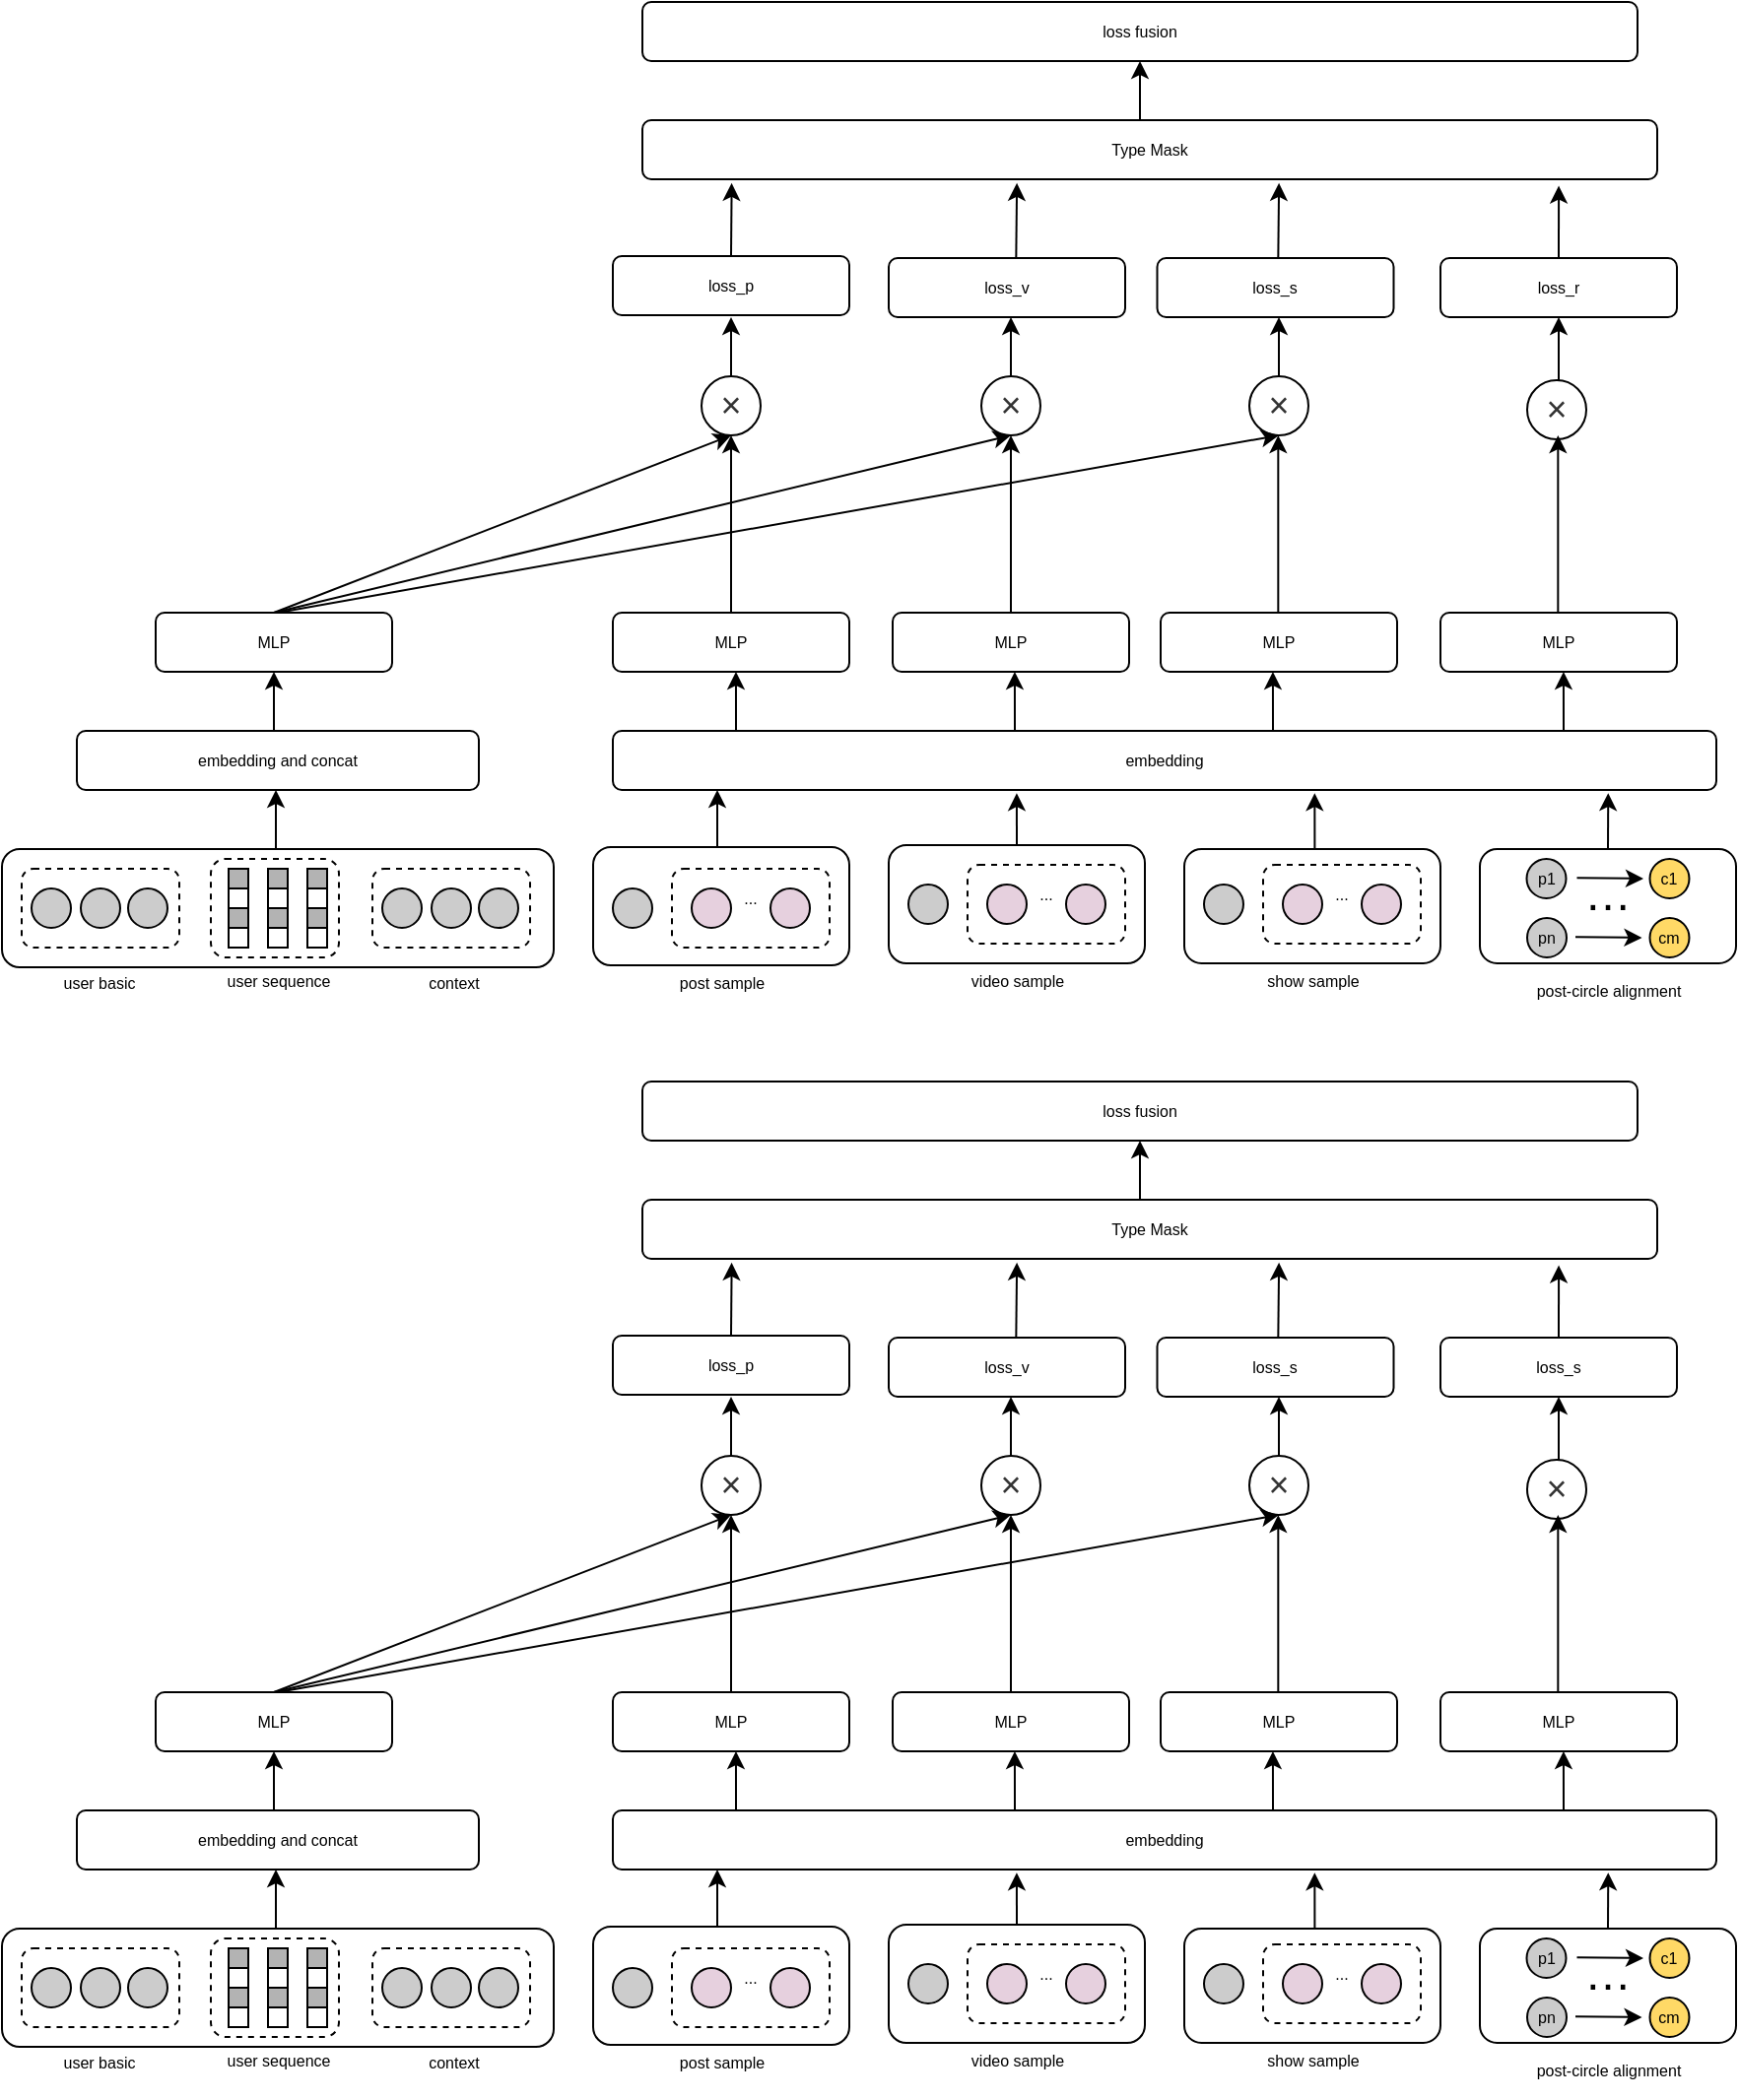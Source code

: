 <mxfile version="16.1.4" type="github">
  <diagram id="hG3X7xYnrm75QbP1ADFN" name="Page-1">
    <mxGraphModel dx="946" dy="614" grid="0" gridSize="10" guides="1" tooltips="1" connect="1" arrows="1" fold="1" page="0" pageScale="1" pageWidth="850" pageHeight="1100" math="0" shadow="0">
      <root>
        <mxCell id="0" />
        <mxCell id="1" parent="0" />
        <mxCell id="aTwtB15tp3H_7MuXPrfV-50" style="edgeStyle=orthogonalEdgeStyle;rounded=0;orthogonalLoop=1;jettySize=auto;html=1;entryX=0.5;entryY=1;entryDx=0;entryDy=0;fontSize=8;" parent="1" edge="1">
          <mxGeometry relative="1" as="geometry">
            <mxPoint x="159" y="540" as="sourcePoint" />
            <mxPoint x="159" y="510" as="targetPoint" />
          </mxGeometry>
        </mxCell>
        <mxCell id="aTwtB15tp3H_7MuXPrfV-46" value="" style="rounded=1;whiteSpace=wrap;html=1;fontSize=8;fillColor=#FFFFFF;" parent="1" vertex="1">
          <mxGeometry x="20" y="540" width="280" height="60" as="geometry" />
        </mxCell>
        <mxCell id="aTwtB15tp3H_7MuXPrfV-34" value="" style="rounded=1;whiteSpace=wrap;html=1;fontSize=8;fillColor=#FFFFFF;dashed=1;" parent="1" vertex="1">
          <mxGeometry x="126" y="545" width="65" height="50" as="geometry" />
        </mxCell>
        <mxCell id="aTwtB15tp3H_7MuXPrfV-3" value="&lt;font style=&quot;font-size: 8px&quot;&gt;user sequence&lt;/font&gt;" style="text;html=1;strokeColor=none;fillColor=none;align=center;verticalAlign=middle;whiteSpace=wrap;rounded=0;" parent="1" vertex="1">
          <mxGeometry x="118.75" y="591" width="82.5" height="30" as="geometry" />
        </mxCell>
        <mxCell id="aTwtB15tp3H_7MuXPrfV-10" value="" style="group" parent="1" vertex="1" connectable="0">
          <mxGeometry x="135" y="550" width="10" height="40" as="geometry" />
        </mxCell>
        <mxCell id="aTwtB15tp3H_7MuXPrfV-5" value="" style="whiteSpace=wrap;html=1;aspect=fixed;fontSize=8;fillColor=#B3B3B3;" parent="aTwtB15tp3H_7MuXPrfV-10" vertex="1">
          <mxGeometry width="10" height="10" as="geometry" />
        </mxCell>
        <mxCell id="aTwtB15tp3H_7MuXPrfV-6" value="" style="whiteSpace=wrap;html=1;aspect=fixed;fontSize=8;" parent="aTwtB15tp3H_7MuXPrfV-10" vertex="1">
          <mxGeometry y="10" width="10" height="10" as="geometry" />
        </mxCell>
        <mxCell id="aTwtB15tp3H_7MuXPrfV-7" value="" style="whiteSpace=wrap;html=1;aspect=fixed;fontSize=8;fillColor=#B3B3B3;" parent="aTwtB15tp3H_7MuXPrfV-10" vertex="1">
          <mxGeometry y="20" width="10" height="10" as="geometry" />
        </mxCell>
        <mxCell id="aTwtB15tp3H_7MuXPrfV-8" value="" style="whiteSpace=wrap;html=1;aspect=fixed;fontSize=8;" parent="aTwtB15tp3H_7MuXPrfV-10" vertex="1">
          <mxGeometry y="30" width="10" height="10" as="geometry" />
        </mxCell>
        <mxCell id="aTwtB15tp3H_7MuXPrfV-14" value="" style="group" parent="1" vertex="1" connectable="0">
          <mxGeometry x="155" y="550" width="10" height="40" as="geometry" />
        </mxCell>
        <mxCell id="aTwtB15tp3H_7MuXPrfV-15" value="" style="whiteSpace=wrap;html=1;aspect=fixed;fontSize=8;fillColor=#B3B3B3;" parent="aTwtB15tp3H_7MuXPrfV-14" vertex="1">
          <mxGeometry width="10" height="10" as="geometry" />
        </mxCell>
        <mxCell id="aTwtB15tp3H_7MuXPrfV-16" value="" style="whiteSpace=wrap;html=1;aspect=fixed;fontSize=8;" parent="aTwtB15tp3H_7MuXPrfV-14" vertex="1">
          <mxGeometry y="10" width="10" height="10" as="geometry" />
        </mxCell>
        <mxCell id="aTwtB15tp3H_7MuXPrfV-17" value="" style="whiteSpace=wrap;html=1;aspect=fixed;fontSize=8;fillColor=#B3B3B3;" parent="aTwtB15tp3H_7MuXPrfV-14" vertex="1">
          <mxGeometry y="20" width="10" height="10" as="geometry" />
        </mxCell>
        <mxCell id="aTwtB15tp3H_7MuXPrfV-18" value="" style="whiteSpace=wrap;html=1;aspect=fixed;fontSize=8;" parent="aTwtB15tp3H_7MuXPrfV-14" vertex="1">
          <mxGeometry y="30" width="10" height="10" as="geometry" />
        </mxCell>
        <mxCell id="aTwtB15tp3H_7MuXPrfV-19" value="" style="group" parent="1" vertex="1" connectable="0">
          <mxGeometry x="175" y="550" width="10" height="40" as="geometry" />
        </mxCell>
        <mxCell id="aTwtB15tp3H_7MuXPrfV-20" value="" style="whiteSpace=wrap;html=1;aspect=fixed;fontSize=8;fillColor=#B3B3B3;" parent="aTwtB15tp3H_7MuXPrfV-19" vertex="1">
          <mxGeometry width="10" height="10" as="geometry" />
        </mxCell>
        <mxCell id="aTwtB15tp3H_7MuXPrfV-21" value="" style="whiteSpace=wrap;html=1;aspect=fixed;fontSize=8;" parent="aTwtB15tp3H_7MuXPrfV-19" vertex="1">
          <mxGeometry y="10" width="10" height="10" as="geometry" />
        </mxCell>
        <mxCell id="aTwtB15tp3H_7MuXPrfV-22" value="" style="whiteSpace=wrap;html=1;aspect=fixed;fontSize=8;fillColor=#B3B3B3;" parent="aTwtB15tp3H_7MuXPrfV-19" vertex="1">
          <mxGeometry y="20" width="10" height="10" as="geometry" />
        </mxCell>
        <mxCell id="aTwtB15tp3H_7MuXPrfV-23" value="" style="whiteSpace=wrap;html=1;aspect=fixed;fontSize=8;" parent="aTwtB15tp3H_7MuXPrfV-19" vertex="1">
          <mxGeometry y="30" width="10" height="10" as="geometry" />
        </mxCell>
        <mxCell id="aTwtB15tp3H_7MuXPrfV-35" value="" style="rounded=1;whiteSpace=wrap;html=1;dashed=1;fontSize=8;fillColor=#FFFFFF;" parent="1" vertex="1">
          <mxGeometry x="30" y="550" width="80" height="40" as="geometry" />
        </mxCell>
        <mxCell id="aTwtB15tp3H_7MuXPrfV-36" value="&lt;font style=&quot;font-size: 8px&quot;&gt;user basic&lt;/font&gt;" style="text;html=1;strokeColor=none;fillColor=none;align=center;verticalAlign=middle;whiteSpace=wrap;rounded=0;" parent="1" vertex="1">
          <mxGeometry x="27.75" y="592" width="82.5" height="30" as="geometry" />
        </mxCell>
        <mxCell id="aTwtB15tp3H_7MuXPrfV-37" value="" style="ellipse;whiteSpace=wrap;html=1;aspect=fixed;fontSize=8;fillColor=#CCCCCC;" parent="1" vertex="1">
          <mxGeometry x="35" y="560" width="20" height="20" as="geometry" />
        </mxCell>
        <mxCell id="aTwtB15tp3H_7MuXPrfV-39" value="" style="ellipse;whiteSpace=wrap;html=1;aspect=fixed;fontSize=8;fillColor=#CCCCCC;" parent="1" vertex="1">
          <mxGeometry x="60" y="560" width="20" height="20" as="geometry" />
        </mxCell>
        <mxCell id="aTwtB15tp3H_7MuXPrfV-40" value="" style="ellipse;whiteSpace=wrap;html=1;aspect=fixed;fontSize=8;fillColor=#CCCCCC;" parent="1" vertex="1">
          <mxGeometry x="84" y="560" width="20" height="20" as="geometry" />
        </mxCell>
        <mxCell id="aTwtB15tp3H_7MuXPrfV-41" value="" style="rounded=1;whiteSpace=wrap;html=1;dashed=1;fontSize=8;fillColor=#FFFFFF;" parent="1" vertex="1">
          <mxGeometry x="208" y="550" width="80" height="40" as="geometry" />
        </mxCell>
        <mxCell id="aTwtB15tp3H_7MuXPrfV-42" value="" style="ellipse;whiteSpace=wrap;html=1;aspect=fixed;fontSize=8;fillColor=#CCCCCC;" parent="1" vertex="1">
          <mxGeometry x="213" y="560" width="20" height="20" as="geometry" />
        </mxCell>
        <mxCell id="aTwtB15tp3H_7MuXPrfV-43" value="" style="ellipse;whiteSpace=wrap;html=1;aspect=fixed;fontSize=8;fillColor=#CCCCCC;" parent="1" vertex="1">
          <mxGeometry x="238" y="560" width="20" height="20" as="geometry" />
        </mxCell>
        <mxCell id="aTwtB15tp3H_7MuXPrfV-44" value="" style="ellipse;whiteSpace=wrap;html=1;aspect=fixed;fontSize=8;fillColor=#CCCCCC;" parent="1" vertex="1">
          <mxGeometry x="262" y="560" width="20" height="20" as="geometry" />
        </mxCell>
        <mxCell id="aTwtB15tp3H_7MuXPrfV-45" value="&lt;font style=&quot;font-size: 8px&quot;&gt;context&lt;/font&gt;" style="text;html=1;strokeColor=none;fillColor=none;align=center;verticalAlign=middle;whiteSpace=wrap;rounded=0;" parent="1" vertex="1">
          <mxGeometry x="208" y="592" width="82.5" height="30" as="geometry" />
        </mxCell>
        <mxCell id="aTwtB15tp3H_7MuXPrfV-81" style="edgeStyle=orthogonalEdgeStyle;rounded=0;orthogonalLoop=1;jettySize=auto;html=1;exitX=0.5;exitY=0;exitDx=0;exitDy=0;entryX=0.5;entryY=1;entryDx=0;entryDy=0;fontSize=8;" parent="1" source="aTwtB15tp3H_7MuXPrfV-48" target="aTwtB15tp3H_7MuXPrfV-79" edge="1">
          <mxGeometry relative="1" as="geometry" />
        </mxCell>
        <mxCell id="aTwtB15tp3H_7MuXPrfV-48" value="embedding and concat" style="rounded=1;whiteSpace=wrap;html=1;fontSize=8;fillColor=#FFFFFF;" parent="1" vertex="1">
          <mxGeometry x="58" y="480" width="204" height="30" as="geometry" />
        </mxCell>
        <mxCell id="aTwtB15tp3H_7MuXPrfV-125" style="edgeStyle=orthogonalEdgeStyle;rounded=0;orthogonalLoop=1;jettySize=auto;html=1;exitX=0.5;exitY=0;exitDx=0;exitDy=0;fontSize=24;" parent="1" edge="1">
          <mxGeometry relative="1" as="geometry">
            <mxPoint x="385" y="539" as="sourcePoint" />
            <mxPoint x="383" y="510" as="targetPoint" />
          </mxGeometry>
        </mxCell>
        <mxCell id="aTwtB15tp3H_7MuXPrfV-51" value="" style="rounded=1;whiteSpace=wrap;html=1;fontSize=8;fillColor=#FFFFFF;" parent="1" vertex="1">
          <mxGeometry x="320" y="539" width="130" height="60" as="geometry" />
        </mxCell>
        <mxCell id="aTwtB15tp3H_7MuXPrfV-53" value="" style="ellipse;whiteSpace=wrap;html=1;aspect=fixed;fontSize=8;fillColor=#CCCCCC;" parent="1" vertex="1">
          <mxGeometry x="330" y="560" width="20" height="20" as="geometry" />
        </mxCell>
        <mxCell id="aTwtB15tp3H_7MuXPrfV-54" value="" style="rounded=1;whiteSpace=wrap;html=1;dashed=1;fontSize=8;fillColor=#FFFFFF;" parent="1" vertex="1">
          <mxGeometry x="360" y="550" width="80" height="40" as="geometry" />
        </mxCell>
        <mxCell id="aTwtB15tp3H_7MuXPrfV-55" value="" style="ellipse;whiteSpace=wrap;html=1;aspect=fixed;fontSize=8;fillColor=#E6D0DE;" parent="1" vertex="1">
          <mxGeometry x="370" y="560" width="20" height="20" as="geometry" />
        </mxCell>
        <mxCell id="aTwtB15tp3H_7MuXPrfV-56" value="" style="ellipse;whiteSpace=wrap;html=1;aspect=fixed;fontSize=8;fillColor=#E6D0DE;" parent="1" vertex="1">
          <mxGeometry x="410" y="560" width="20" height="20" as="geometry" />
        </mxCell>
        <mxCell id="aTwtB15tp3H_7MuXPrfV-57" value="..." style="text;html=1;strokeColor=none;fillColor=none;align=center;verticalAlign=middle;whiteSpace=wrap;rounded=0;fontSize=8;" parent="1" vertex="1">
          <mxGeometry x="370" y="550" width="60" height="30" as="geometry" />
        </mxCell>
        <mxCell id="aTwtB15tp3H_7MuXPrfV-58" value="&lt;font style=&quot;font-size: 8px&quot;&gt;post sample&lt;/font&gt;" style="text;html=1;strokeColor=none;fillColor=none;align=center;verticalAlign=middle;whiteSpace=wrap;rounded=0;" parent="1" vertex="1">
          <mxGeometry x="343.75" y="592" width="82.5" height="30" as="geometry" />
        </mxCell>
        <mxCell id="aTwtB15tp3H_7MuXPrfV-126" style="edgeStyle=orthogonalEdgeStyle;rounded=0;orthogonalLoop=1;jettySize=auto;html=1;exitX=0.5;exitY=0;exitDx=0;exitDy=0;entryX=0.366;entryY=1.053;entryDx=0;entryDy=0;entryPerimeter=0;fontSize=24;" parent="1" source="aTwtB15tp3H_7MuXPrfV-60" target="aTwtB15tp3H_7MuXPrfV-74" edge="1">
          <mxGeometry relative="1" as="geometry" />
        </mxCell>
        <mxCell id="aTwtB15tp3H_7MuXPrfV-60" value="" style="rounded=1;whiteSpace=wrap;html=1;fontSize=8;fillColor=#FFFFFF;" parent="1" vertex="1">
          <mxGeometry x="470" y="538" width="130" height="60" as="geometry" />
        </mxCell>
        <mxCell id="aTwtB15tp3H_7MuXPrfV-61" value="" style="ellipse;whiteSpace=wrap;html=1;aspect=fixed;fontSize=8;fillColor=#CCCCCC;" parent="1" vertex="1">
          <mxGeometry x="480" y="558" width="20" height="20" as="geometry" />
        </mxCell>
        <mxCell id="aTwtB15tp3H_7MuXPrfV-62" value="" style="rounded=1;whiteSpace=wrap;html=1;dashed=1;fontSize=8;fillColor=#FFFFFF;" parent="1" vertex="1">
          <mxGeometry x="510" y="548" width="80" height="40" as="geometry" />
        </mxCell>
        <mxCell id="aTwtB15tp3H_7MuXPrfV-63" value="" style="ellipse;whiteSpace=wrap;html=1;aspect=fixed;fontSize=8;fillColor=#E6D0DE;" parent="1" vertex="1">
          <mxGeometry x="520" y="558" width="20" height="20" as="geometry" />
        </mxCell>
        <mxCell id="aTwtB15tp3H_7MuXPrfV-64" value="" style="ellipse;whiteSpace=wrap;html=1;aspect=fixed;fontSize=8;fillColor=#E6D0DE;" parent="1" vertex="1">
          <mxGeometry x="560" y="558" width="20" height="20" as="geometry" />
        </mxCell>
        <mxCell id="aTwtB15tp3H_7MuXPrfV-65" value="..." style="text;html=1;strokeColor=none;fillColor=none;align=center;verticalAlign=middle;whiteSpace=wrap;rounded=0;fontSize=8;" parent="1" vertex="1">
          <mxGeometry x="520" y="548" width="60" height="30" as="geometry" />
        </mxCell>
        <mxCell id="aTwtB15tp3H_7MuXPrfV-66" value="&lt;font style=&quot;font-size: 8px&quot;&gt;video sample&lt;/font&gt;" style="text;html=1;strokeColor=none;fillColor=none;align=center;verticalAlign=middle;whiteSpace=wrap;rounded=0;" parent="1" vertex="1">
          <mxGeometry x="493.75" y="591" width="82.5" height="30" as="geometry" />
        </mxCell>
        <mxCell id="aTwtB15tp3H_7MuXPrfV-127" style="edgeStyle=orthogonalEdgeStyle;rounded=0;orthogonalLoop=1;jettySize=auto;html=1;exitX=0.5;exitY=0;exitDx=0;exitDy=0;entryX=0.636;entryY=1.053;entryDx=0;entryDy=0;entryPerimeter=0;fontSize=24;" parent="1" source="aTwtB15tp3H_7MuXPrfV-67" target="aTwtB15tp3H_7MuXPrfV-74" edge="1">
          <mxGeometry relative="1" as="geometry" />
        </mxCell>
        <mxCell id="aTwtB15tp3H_7MuXPrfV-67" value="" style="rounded=1;whiteSpace=wrap;html=1;fontSize=8;fillColor=#FFFFFF;" parent="1" vertex="1">
          <mxGeometry x="620" y="540" width="130" height="58" as="geometry" />
        </mxCell>
        <mxCell id="aTwtB15tp3H_7MuXPrfV-68" value="" style="ellipse;whiteSpace=wrap;html=1;aspect=fixed;fontSize=8;fillColor=#CCCCCC;" parent="1" vertex="1">
          <mxGeometry x="630" y="558" width="20" height="20" as="geometry" />
        </mxCell>
        <mxCell id="aTwtB15tp3H_7MuXPrfV-69" value="" style="rounded=1;whiteSpace=wrap;html=1;dashed=1;fontSize=8;fillColor=#FFFFFF;" parent="1" vertex="1">
          <mxGeometry x="660" y="548" width="80" height="40" as="geometry" />
        </mxCell>
        <mxCell id="aTwtB15tp3H_7MuXPrfV-70" value="" style="ellipse;whiteSpace=wrap;html=1;aspect=fixed;fontSize=8;fillColor=#E6D0DE;" parent="1" vertex="1">
          <mxGeometry x="670" y="558" width="20" height="20" as="geometry" />
        </mxCell>
        <mxCell id="aTwtB15tp3H_7MuXPrfV-71" value="" style="ellipse;whiteSpace=wrap;html=1;aspect=fixed;fontSize=8;fillColor=#E6D0DE;" parent="1" vertex="1">
          <mxGeometry x="710" y="558" width="20" height="20" as="geometry" />
        </mxCell>
        <mxCell id="aTwtB15tp3H_7MuXPrfV-72" value="..." style="text;html=1;strokeColor=none;fillColor=none;align=center;verticalAlign=middle;whiteSpace=wrap;rounded=0;fontSize=8;" parent="1" vertex="1">
          <mxGeometry x="670" y="548" width="60" height="30" as="geometry" />
        </mxCell>
        <mxCell id="aTwtB15tp3H_7MuXPrfV-73" value="&lt;font style=&quot;font-size: 8px&quot;&gt;show sample&lt;/font&gt;" style="text;html=1;strokeColor=none;fillColor=none;align=center;verticalAlign=middle;whiteSpace=wrap;rounded=0;" parent="1" vertex="1">
          <mxGeometry x="643.75" y="591" width="82.5" height="30" as="geometry" />
        </mxCell>
        <mxCell id="aTwtB15tp3H_7MuXPrfV-83" style="edgeStyle=orthogonalEdgeStyle;rounded=0;orthogonalLoop=1;jettySize=auto;html=1;exitX=0.5;exitY=0;exitDx=0;exitDy=0;entryX=0.458;entryY=1;entryDx=0;entryDy=0;entryPerimeter=0;fontSize=8;" parent="1" edge="1">
          <mxGeometry relative="1" as="geometry">
            <mxPoint x="529" y="480" as="sourcePoint" />
            <mxPoint x="533.96" y="450" as="targetPoint" />
          </mxGeometry>
        </mxCell>
        <mxCell id="aTwtB15tp3H_7MuXPrfV-74" value="embedding" style="rounded=1;whiteSpace=wrap;html=1;fontSize=8;fillColor=#FFFFFF;" parent="1" vertex="1">
          <mxGeometry x="330" y="480" width="560" height="30" as="geometry" />
        </mxCell>
        <mxCell id="aTwtB15tp3H_7MuXPrfV-79" value="MLP" style="rounded=1;whiteSpace=wrap;html=1;fontSize=8;fillColor=#FFFFFF;" parent="1" vertex="1">
          <mxGeometry x="98" y="420" width="120" height="30" as="geometry" />
        </mxCell>
        <mxCell id="aTwtB15tp3H_7MuXPrfV-96" style="edgeStyle=orthogonalEdgeStyle;rounded=0;orthogonalLoop=1;jettySize=auto;html=1;exitX=0.5;exitY=0;exitDx=0;exitDy=0;entryX=0.5;entryY=1;entryDx=0;entryDy=0;fontSize=18;" parent="1" source="aTwtB15tp3H_7MuXPrfV-82" target="aTwtB15tp3H_7MuXPrfV-93" edge="1">
          <mxGeometry relative="1" as="geometry" />
        </mxCell>
        <mxCell id="aTwtB15tp3H_7MuXPrfV-82" value="MLP" style="rounded=1;whiteSpace=wrap;html=1;fontSize=8;fillColor=#FFFFFF;" parent="1" vertex="1">
          <mxGeometry x="472" y="420" width="120" height="30" as="geometry" />
        </mxCell>
        <mxCell id="aTwtB15tp3H_7MuXPrfV-95" style="edgeStyle=orthogonalEdgeStyle;rounded=0;orthogonalLoop=1;jettySize=auto;html=1;exitX=0.5;exitY=0;exitDx=0;exitDy=0;entryX=0.5;entryY=1;entryDx=0;entryDy=0;fontSize=18;" parent="1" source="aTwtB15tp3H_7MuXPrfV-84" target="aTwtB15tp3H_7MuXPrfV-90" edge="1">
          <mxGeometry relative="1" as="geometry" />
        </mxCell>
        <mxCell id="aTwtB15tp3H_7MuXPrfV-84" value="MLP" style="rounded=1;whiteSpace=wrap;html=1;fontSize=8;fillColor=#FFFFFF;" parent="1" vertex="1">
          <mxGeometry x="330" y="420" width="120" height="30" as="geometry" />
        </mxCell>
        <mxCell id="aTwtB15tp3H_7MuXPrfV-85" value="MLP" style="rounded=1;whiteSpace=wrap;html=1;fontSize=8;fillColor=#FFFFFF;" parent="1" vertex="1">
          <mxGeometry x="608" y="420" width="120" height="30" as="geometry" />
        </mxCell>
        <mxCell id="aTwtB15tp3H_7MuXPrfV-88" style="edgeStyle=orthogonalEdgeStyle;rounded=0;orthogonalLoop=1;jettySize=auto;html=1;exitX=0.5;exitY=0;exitDx=0;exitDy=0;entryX=0.458;entryY=1;entryDx=0;entryDy=0;entryPerimeter=0;fontSize=8;" parent="1" edge="1">
          <mxGeometry relative="1" as="geometry">
            <mxPoint x="387.52" y="480" as="sourcePoint" />
            <mxPoint x="392.48" y="450" as="targetPoint" />
          </mxGeometry>
        </mxCell>
        <mxCell id="aTwtB15tp3H_7MuXPrfV-89" style="edgeStyle=orthogonalEdgeStyle;rounded=0;orthogonalLoop=1;jettySize=auto;html=1;exitX=0.5;exitY=0;exitDx=0;exitDy=0;entryX=0.458;entryY=1;entryDx=0;entryDy=0;entryPerimeter=0;fontSize=8;" parent="1" edge="1">
          <mxGeometry relative="1" as="geometry">
            <mxPoint x="660.0" y="480" as="sourcePoint" />
            <mxPoint x="664.96" y="450" as="targetPoint" />
          </mxGeometry>
        </mxCell>
        <mxCell id="aTwtB15tp3H_7MuXPrfV-90" value="&lt;h1 class=&quot;exp-title-h1&quot; title=&quot;word怎么打钩打叉和怎么输入“√ ”和 “×”？&quot; style=&quot;margin: 0px ; padding: 0px ; color: rgb(51 , 51 , 51) ; font-weight: 400 ; background-color: rgb(255 , 255 , 255)&quot;&gt;&lt;font style=&quot;font-size: 18px&quot;&gt;×&lt;/font&gt;&lt;/h1&gt;" style="ellipse;whiteSpace=wrap;html=1;aspect=fixed;fontSize=8;fillColor=#FFFFFF;" parent="1" vertex="1">
          <mxGeometry x="375" y="300" width="30" height="30" as="geometry" />
        </mxCell>
        <mxCell id="aTwtB15tp3H_7MuXPrfV-93" value="&lt;h1 class=&quot;exp-title-h1&quot; title=&quot;word怎么打钩打叉和怎么输入“√ ”和 “×”？&quot; style=&quot;margin: 0px ; padding: 0px ; color: rgb(51 , 51 , 51) ; font-weight: 400 ; background-color: rgb(255 , 255 , 255)&quot;&gt;&lt;font style=&quot;font-size: 18px&quot;&gt;×&lt;/font&gt;&lt;/h1&gt;" style="ellipse;whiteSpace=wrap;html=1;aspect=fixed;fontSize=8;fillColor=#FFFFFF;" parent="1" vertex="1">
          <mxGeometry x="517" y="300" width="30" height="30" as="geometry" />
        </mxCell>
        <mxCell id="aTwtB15tp3H_7MuXPrfV-94" value="&lt;h1 class=&quot;exp-title-h1&quot; title=&quot;word怎么打钩打叉和怎么输入“√ ”和 “×”？&quot; style=&quot;margin: 0px ; padding: 0px ; color: rgb(51 , 51 , 51) ; font-weight: 400 ; background-color: rgb(255 , 255 , 255)&quot;&gt;&lt;font style=&quot;font-size: 18px&quot;&gt;×&lt;/font&gt;&lt;/h1&gt;" style="ellipse;whiteSpace=wrap;html=1;aspect=fixed;fontSize=8;fillColor=#FFFFFF;" parent="1" vertex="1">
          <mxGeometry x="653" y="300" width="30" height="30" as="geometry" />
        </mxCell>
        <mxCell id="aTwtB15tp3H_7MuXPrfV-97" style="edgeStyle=orthogonalEdgeStyle;rounded=0;orthogonalLoop=1;jettySize=auto;html=1;exitX=0.5;exitY=0;exitDx=0;exitDy=0;entryX=0.5;entryY=1;entryDx=0;entryDy=0;fontSize=18;" parent="1" edge="1">
          <mxGeometry relative="1" as="geometry">
            <mxPoint x="667.66" y="420" as="sourcePoint" />
            <mxPoint x="667.66" y="330.0" as="targetPoint" />
          </mxGeometry>
        </mxCell>
        <mxCell id="aTwtB15tp3H_7MuXPrfV-99" value="" style="endArrow=classic;html=1;rounded=0;fontSize=18;entryX=0.5;entryY=1;entryDx=0;entryDy=0;exitX=0.5;exitY=0;exitDx=0;exitDy=0;" parent="1" source="aTwtB15tp3H_7MuXPrfV-79" target="aTwtB15tp3H_7MuXPrfV-90" edge="1">
          <mxGeometry width="50" height="50" relative="1" as="geometry">
            <mxPoint x="218" y="370" as="sourcePoint" />
            <mxPoint x="268" y="320" as="targetPoint" />
          </mxGeometry>
        </mxCell>
        <mxCell id="aTwtB15tp3H_7MuXPrfV-100" value="" style="endArrow=classic;html=1;rounded=0;fontSize=18;entryX=0.5;entryY=1;entryDx=0;entryDy=0;" parent="1" target="aTwtB15tp3H_7MuXPrfV-93" edge="1">
          <mxGeometry width="50" height="50" relative="1" as="geometry">
            <mxPoint x="158" y="420" as="sourcePoint" />
            <mxPoint x="400" y="340.0" as="targetPoint" />
          </mxGeometry>
        </mxCell>
        <mxCell id="aTwtB15tp3H_7MuXPrfV-101" value="" style="endArrow=classic;html=1;rounded=0;fontSize=18;entryX=0.5;entryY=1;entryDx=0;entryDy=0;" parent="1" target="aTwtB15tp3H_7MuXPrfV-94" edge="1">
          <mxGeometry width="50" height="50" relative="1" as="geometry">
            <mxPoint x="160" y="420" as="sourcePoint" />
            <mxPoint x="542.0" y="340.0" as="targetPoint" />
          </mxGeometry>
        </mxCell>
        <mxCell id="aTwtB15tp3H_7MuXPrfV-136" style="edgeStyle=orthogonalEdgeStyle;rounded=0;orthogonalLoop=1;jettySize=auto;html=1;exitX=0.5;exitY=0;exitDx=0;exitDy=0;entryX=0.088;entryY=1.064;entryDx=0;entryDy=0;entryPerimeter=0;fontSize=24;" parent="1" source="aTwtB15tp3H_7MuXPrfV-103" target="aTwtB15tp3H_7MuXPrfV-109" edge="1">
          <mxGeometry relative="1" as="geometry" />
        </mxCell>
        <mxCell id="aTwtB15tp3H_7MuXPrfV-103" value="loss_p" style="rounded=1;whiteSpace=wrap;html=1;fontSize=8;fillColor=#FFFFFF;" parent="1" vertex="1">
          <mxGeometry x="330" y="239" width="120" height="30" as="geometry" />
        </mxCell>
        <mxCell id="aTwtB15tp3H_7MuXPrfV-104" value="loss_v" style="rounded=1;whiteSpace=wrap;html=1;fontSize=8;fillColor=#FFFFFF;" parent="1" vertex="1">
          <mxGeometry x="470" y="240" width="120" height="30" as="geometry" />
        </mxCell>
        <mxCell id="aTwtB15tp3H_7MuXPrfV-105" value="loss_s" style="rounded=1;whiteSpace=wrap;html=1;fontSize=8;fillColor=#FFFFFF;" parent="1" vertex="1">
          <mxGeometry x="606.25" y="240" width="120" height="30" as="geometry" />
        </mxCell>
        <mxCell id="aTwtB15tp3H_7MuXPrfV-106" value="" style="endArrow=classic;html=1;rounded=0;fontSize=18;exitX=0.5;exitY=0;exitDx=0;exitDy=0;" parent="1" source="aTwtB15tp3H_7MuXPrfV-90" edge="1">
          <mxGeometry width="50" height="50" relative="1" as="geometry">
            <mxPoint x="600" y="380" as="sourcePoint" />
            <mxPoint x="390" y="270" as="targetPoint" />
          </mxGeometry>
        </mxCell>
        <mxCell id="aTwtB15tp3H_7MuXPrfV-107" value="" style="endArrow=classic;html=1;rounded=0;fontSize=18;exitX=0.5;exitY=0;exitDx=0;exitDy=0;" parent="1" source="aTwtB15tp3H_7MuXPrfV-93" edge="1">
          <mxGeometry width="50" height="50" relative="1" as="geometry">
            <mxPoint x="400" y="310" as="sourcePoint" />
            <mxPoint x="532" y="270" as="targetPoint" />
          </mxGeometry>
        </mxCell>
        <mxCell id="aTwtB15tp3H_7MuXPrfV-108" value="" style="endArrow=classic;html=1;rounded=0;fontSize=18;exitX=0.5;exitY=0;exitDx=0;exitDy=0;" parent="1" source="aTwtB15tp3H_7MuXPrfV-94" edge="1">
          <mxGeometry width="50" height="50" relative="1" as="geometry">
            <mxPoint x="542.0" y="310" as="sourcePoint" />
            <mxPoint x="668" y="270" as="targetPoint" />
          </mxGeometry>
        </mxCell>
        <mxCell id="aTwtB15tp3H_7MuXPrfV-114" style="edgeStyle=orthogonalEdgeStyle;rounded=0;orthogonalLoop=1;jettySize=auto;html=1;exitX=0.5;exitY=0;exitDx=0;exitDy=0;entryX=0.5;entryY=1;entryDx=0;entryDy=0;fontSize=18;" parent="1" source="aTwtB15tp3H_7MuXPrfV-109" target="aTwtB15tp3H_7MuXPrfV-113" edge="1">
          <mxGeometry relative="1" as="geometry" />
        </mxCell>
        <mxCell id="aTwtB15tp3H_7MuXPrfV-109" value="Type Mask" style="rounded=1;whiteSpace=wrap;html=1;fontSize=8;fillColor=#FFFFFF;" parent="1" vertex="1">
          <mxGeometry x="345" y="170" width="515" height="30" as="geometry" />
        </mxCell>
        <mxCell id="aTwtB15tp3H_7MuXPrfV-111" value="" style="endArrow=classic;html=1;rounded=0;fontSize=18;entryX=0.12;entryY=1.064;entryDx=0;entryDy=0;entryPerimeter=0;" parent="1" edge="1">
          <mxGeometry width="50" height="50" relative="1" as="geometry">
            <mxPoint x="534.66" y="240" as="sourcePoint" />
            <mxPoint x="535.06" y="201.92" as="targetPoint" />
          </mxGeometry>
        </mxCell>
        <mxCell id="aTwtB15tp3H_7MuXPrfV-112" value="" style="endArrow=classic;html=1;rounded=0;fontSize=18;entryX=0.12;entryY=1.064;entryDx=0;entryDy=0;entryPerimeter=0;" parent="1" edge="1">
          <mxGeometry width="50" height="50" relative="1" as="geometry">
            <mxPoint x="667.66" y="240" as="sourcePoint" />
            <mxPoint x="668.06" y="201.92" as="targetPoint" />
          </mxGeometry>
        </mxCell>
        <mxCell id="aTwtB15tp3H_7MuXPrfV-113" value="loss fusion" style="rounded=1;whiteSpace=wrap;html=1;fontSize=8;fillColor=#FFFFFF;" parent="1" vertex="1">
          <mxGeometry x="345" y="110" width="505" height="30" as="geometry" />
        </mxCell>
        <mxCell id="aTwtB15tp3H_7MuXPrfV-128" style="edgeStyle=orthogonalEdgeStyle;rounded=0;orthogonalLoop=1;jettySize=auto;html=1;exitX=0.5;exitY=0;exitDx=0;exitDy=0;entryX=0.902;entryY=1.053;entryDx=0;entryDy=0;entryPerimeter=0;fontSize=24;" parent="1" source="aTwtB15tp3H_7MuXPrfV-115" target="aTwtB15tp3H_7MuXPrfV-74" edge="1">
          <mxGeometry relative="1" as="geometry" />
        </mxCell>
        <mxCell id="aTwtB15tp3H_7MuXPrfV-115" value="" style="rounded=1;whiteSpace=wrap;html=1;fontSize=8;fillColor=#FFFFFF;" parent="1" vertex="1">
          <mxGeometry x="770" y="540" width="130" height="58" as="geometry" />
        </mxCell>
        <mxCell id="aTwtB15tp3H_7MuXPrfV-116" value="&lt;font style=&quot;font-size: 8px&quot;&gt;post-circle alignment&lt;/font&gt;" style="text;html=1;strokeColor=none;fillColor=none;align=center;verticalAlign=middle;whiteSpace=wrap;rounded=0;" parent="1" vertex="1">
          <mxGeometry x="793.75" y="596" width="82.5" height="30" as="geometry" />
        </mxCell>
        <mxCell id="aTwtB15tp3H_7MuXPrfV-117" value="p1" style="ellipse;whiteSpace=wrap;html=1;aspect=fixed;fontSize=8;fillColor=#CCCCCC;" parent="1" vertex="1">
          <mxGeometry x="793.75" y="545" width="20" height="20" as="geometry" />
        </mxCell>
        <mxCell id="aTwtB15tp3H_7MuXPrfV-118" value="" style="endArrow=classic;html=1;rounded=0;fontSize=18;" parent="1" edge="1">
          <mxGeometry width="50" height="50" relative="1" as="geometry">
            <mxPoint x="819.25" y="554.66" as="sourcePoint" />
            <mxPoint x="853" y="555" as="targetPoint" />
          </mxGeometry>
        </mxCell>
        <mxCell id="aTwtB15tp3H_7MuXPrfV-119" value="c1" style="ellipse;whiteSpace=wrap;html=1;aspect=fixed;fontSize=8;fillColor=#FFD966;" parent="1" vertex="1">
          <mxGeometry x="856.25" y="545" width="20" height="20" as="geometry" />
        </mxCell>
        <mxCell id="aTwtB15tp3H_7MuXPrfV-120" value="pn" style="ellipse;whiteSpace=wrap;html=1;aspect=fixed;fontSize=8;fillColor=#CCCCCC;" parent="1" vertex="1">
          <mxGeometry x="794" y="575" width="20" height="20" as="geometry" />
        </mxCell>
        <mxCell id="aTwtB15tp3H_7MuXPrfV-121" value="cm" style="ellipse;whiteSpace=wrap;html=1;aspect=fixed;fontSize=8;fillColor=#FFD966;" parent="1" vertex="1">
          <mxGeometry x="856.25" y="575" width="20" height="20" as="geometry" />
        </mxCell>
        <mxCell id="aTwtB15tp3H_7MuXPrfV-122" value="" style="endArrow=classic;html=1;rounded=0;fontSize=18;" parent="1" edge="1">
          <mxGeometry width="50" height="50" relative="1" as="geometry">
            <mxPoint x="818.5" y="584.66" as="sourcePoint" />
            <mxPoint x="852.25" y="585" as="targetPoint" />
          </mxGeometry>
        </mxCell>
        <mxCell id="aTwtB15tp3H_7MuXPrfV-124" value="…" style="text;html=1;strokeColor=none;fillColor=none;align=center;verticalAlign=middle;whiteSpace=wrap;rounded=0;fontSize=24;" parent="1" vertex="1">
          <mxGeometry x="803" y="552" width="64" height="22" as="geometry" />
        </mxCell>
        <mxCell id="aTwtB15tp3H_7MuXPrfV-129" value="MLP" style="rounded=1;whiteSpace=wrap;html=1;fontSize=8;fillColor=#FFFFFF;" parent="1" vertex="1">
          <mxGeometry x="750" y="420" width="120" height="30" as="geometry" />
        </mxCell>
        <mxCell id="aTwtB15tp3H_7MuXPrfV-130" style="edgeStyle=orthogonalEdgeStyle;rounded=0;orthogonalLoop=1;jettySize=auto;html=1;exitX=0.5;exitY=0;exitDx=0;exitDy=0;entryX=0.458;entryY=1;entryDx=0;entryDy=0;entryPerimeter=0;fontSize=8;" parent="1" edge="1">
          <mxGeometry relative="1" as="geometry">
            <mxPoint x="807.5" y="480" as="sourcePoint" />
            <mxPoint x="812.46" y="450" as="targetPoint" />
          </mxGeometry>
        </mxCell>
        <mxCell id="aTwtB15tp3H_7MuXPrfV-135" style="edgeStyle=orthogonalEdgeStyle;rounded=0;orthogonalLoop=1;jettySize=auto;html=1;exitX=0.5;exitY=0;exitDx=0;exitDy=0;entryX=0.5;entryY=1;entryDx=0;entryDy=0;fontSize=24;" parent="1" source="aTwtB15tp3H_7MuXPrfV-131" target="aTwtB15tp3H_7MuXPrfV-134" edge="1">
          <mxGeometry relative="1" as="geometry" />
        </mxCell>
        <mxCell id="aTwtB15tp3H_7MuXPrfV-131" value="&lt;h1 class=&quot;exp-title-h1&quot; title=&quot;word怎么打钩打叉和怎么输入“√ ”和 “×”？&quot; style=&quot;margin: 0px ; padding: 0px ; color: rgb(51 , 51 , 51) ; font-weight: 400 ; background-color: rgb(255 , 255 , 255)&quot;&gt;&lt;font style=&quot;font-size: 18px&quot;&gt;×&lt;/font&gt;&lt;/h1&gt;" style="ellipse;whiteSpace=wrap;html=1;aspect=fixed;fontSize=8;fillColor=#FFFFFF;" parent="1" vertex="1">
          <mxGeometry x="794" y="302" width="30" height="30" as="geometry" />
        </mxCell>
        <mxCell id="aTwtB15tp3H_7MuXPrfV-132" style="edgeStyle=orthogonalEdgeStyle;rounded=0;orthogonalLoop=1;jettySize=auto;html=1;exitX=0.5;exitY=0;exitDx=0;exitDy=0;entryX=0.5;entryY=1;entryDx=0;entryDy=0;fontSize=18;" parent="1" edge="1">
          <mxGeometry relative="1" as="geometry">
            <mxPoint x="809.66" y="420" as="sourcePoint" />
            <mxPoint x="809.66" y="330" as="targetPoint" />
          </mxGeometry>
        </mxCell>
        <mxCell id="aTwtB15tp3H_7MuXPrfV-137" style="edgeStyle=orthogonalEdgeStyle;rounded=0;orthogonalLoop=1;jettySize=auto;html=1;exitX=0.5;exitY=0;exitDx=0;exitDy=0;entryX=0.903;entryY=1.11;entryDx=0;entryDy=0;entryPerimeter=0;fontSize=24;" parent="1" source="aTwtB15tp3H_7MuXPrfV-134" target="aTwtB15tp3H_7MuXPrfV-109" edge="1">
          <mxGeometry relative="1" as="geometry" />
        </mxCell>
        <mxCell id="aTwtB15tp3H_7MuXPrfV-134" value="loss_r" style="rounded=1;whiteSpace=wrap;html=1;fontSize=8;fillColor=#FFFFFF;" parent="1" vertex="1">
          <mxGeometry x="750" y="240" width="120" height="30" as="geometry" />
        </mxCell>
        <mxCell id="F1f-4ShVt4_bzCpBy_Xj-1" style="edgeStyle=orthogonalEdgeStyle;rounded=0;orthogonalLoop=1;jettySize=auto;html=1;entryX=0.5;entryY=1;entryDx=0;entryDy=0;fontSize=8;" edge="1" parent="1">
          <mxGeometry relative="1" as="geometry">
            <mxPoint x="159" y="1088" as="sourcePoint" />
            <mxPoint x="159" y="1058" as="targetPoint" />
          </mxGeometry>
        </mxCell>
        <mxCell id="F1f-4ShVt4_bzCpBy_Xj-2" value="" style="rounded=1;whiteSpace=wrap;html=1;fontSize=8;fillColor=#FFFFFF;" vertex="1" parent="1">
          <mxGeometry x="20" y="1088" width="280" height="60" as="geometry" />
        </mxCell>
        <mxCell id="F1f-4ShVt4_bzCpBy_Xj-3" value="" style="rounded=1;whiteSpace=wrap;html=1;fontSize=8;fillColor=#FFFFFF;dashed=1;" vertex="1" parent="1">
          <mxGeometry x="126" y="1093" width="65" height="50" as="geometry" />
        </mxCell>
        <mxCell id="F1f-4ShVt4_bzCpBy_Xj-4" value="&lt;font style=&quot;font-size: 8px&quot;&gt;user sequence&lt;/font&gt;" style="text;html=1;strokeColor=none;fillColor=none;align=center;verticalAlign=middle;whiteSpace=wrap;rounded=0;" vertex="1" parent="1">
          <mxGeometry x="118.75" y="1139" width="82.5" height="30" as="geometry" />
        </mxCell>
        <mxCell id="F1f-4ShVt4_bzCpBy_Xj-5" value="" style="group" vertex="1" connectable="0" parent="1">
          <mxGeometry x="135" y="1098" width="10" height="40" as="geometry" />
        </mxCell>
        <mxCell id="F1f-4ShVt4_bzCpBy_Xj-6" value="" style="whiteSpace=wrap;html=1;aspect=fixed;fontSize=8;fillColor=#B3B3B3;" vertex="1" parent="F1f-4ShVt4_bzCpBy_Xj-5">
          <mxGeometry width="10" height="10" as="geometry" />
        </mxCell>
        <mxCell id="F1f-4ShVt4_bzCpBy_Xj-7" value="" style="whiteSpace=wrap;html=1;aspect=fixed;fontSize=8;" vertex="1" parent="F1f-4ShVt4_bzCpBy_Xj-5">
          <mxGeometry y="10" width="10" height="10" as="geometry" />
        </mxCell>
        <mxCell id="F1f-4ShVt4_bzCpBy_Xj-8" value="" style="whiteSpace=wrap;html=1;aspect=fixed;fontSize=8;fillColor=#B3B3B3;" vertex="1" parent="F1f-4ShVt4_bzCpBy_Xj-5">
          <mxGeometry y="20" width="10" height="10" as="geometry" />
        </mxCell>
        <mxCell id="F1f-4ShVt4_bzCpBy_Xj-9" value="" style="whiteSpace=wrap;html=1;aspect=fixed;fontSize=8;" vertex="1" parent="F1f-4ShVt4_bzCpBy_Xj-5">
          <mxGeometry y="30" width="10" height="10" as="geometry" />
        </mxCell>
        <mxCell id="F1f-4ShVt4_bzCpBy_Xj-10" value="" style="group" vertex="1" connectable="0" parent="1">
          <mxGeometry x="155" y="1098" width="10" height="40" as="geometry" />
        </mxCell>
        <mxCell id="F1f-4ShVt4_bzCpBy_Xj-11" value="" style="whiteSpace=wrap;html=1;aspect=fixed;fontSize=8;fillColor=#B3B3B3;" vertex="1" parent="F1f-4ShVt4_bzCpBy_Xj-10">
          <mxGeometry width="10" height="10" as="geometry" />
        </mxCell>
        <mxCell id="F1f-4ShVt4_bzCpBy_Xj-12" value="" style="whiteSpace=wrap;html=1;aspect=fixed;fontSize=8;" vertex="1" parent="F1f-4ShVt4_bzCpBy_Xj-10">
          <mxGeometry y="10" width="10" height="10" as="geometry" />
        </mxCell>
        <mxCell id="F1f-4ShVt4_bzCpBy_Xj-13" value="" style="whiteSpace=wrap;html=1;aspect=fixed;fontSize=8;fillColor=#B3B3B3;" vertex="1" parent="F1f-4ShVt4_bzCpBy_Xj-10">
          <mxGeometry y="20" width="10" height="10" as="geometry" />
        </mxCell>
        <mxCell id="F1f-4ShVt4_bzCpBy_Xj-14" value="" style="whiteSpace=wrap;html=1;aspect=fixed;fontSize=8;" vertex="1" parent="F1f-4ShVt4_bzCpBy_Xj-10">
          <mxGeometry y="30" width="10" height="10" as="geometry" />
        </mxCell>
        <mxCell id="F1f-4ShVt4_bzCpBy_Xj-15" value="" style="group" vertex="1" connectable="0" parent="1">
          <mxGeometry x="175" y="1098" width="10" height="40" as="geometry" />
        </mxCell>
        <mxCell id="F1f-4ShVt4_bzCpBy_Xj-16" value="" style="whiteSpace=wrap;html=1;aspect=fixed;fontSize=8;fillColor=#B3B3B3;" vertex="1" parent="F1f-4ShVt4_bzCpBy_Xj-15">
          <mxGeometry width="10" height="10" as="geometry" />
        </mxCell>
        <mxCell id="F1f-4ShVt4_bzCpBy_Xj-17" value="" style="whiteSpace=wrap;html=1;aspect=fixed;fontSize=8;" vertex="1" parent="F1f-4ShVt4_bzCpBy_Xj-15">
          <mxGeometry y="10" width="10" height="10" as="geometry" />
        </mxCell>
        <mxCell id="F1f-4ShVt4_bzCpBy_Xj-18" value="" style="whiteSpace=wrap;html=1;aspect=fixed;fontSize=8;fillColor=#B3B3B3;" vertex="1" parent="F1f-4ShVt4_bzCpBy_Xj-15">
          <mxGeometry y="20" width="10" height="10" as="geometry" />
        </mxCell>
        <mxCell id="F1f-4ShVt4_bzCpBy_Xj-19" value="" style="whiteSpace=wrap;html=1;aspect=fixed;fontSize=8;" vertex="1" parent="F1f-4ShVt4_bzCpBy_Xj-15">
          <mxGeometry y="30" width="10" height="10" as="geometry" />
        </mxCell>
        <mxCell id="F1f-4ShVt4_bzCpBy_Xj-20" value="" style="rounded=1;whiteSpace=wrap;html=1;dashed=1;fontSize=8;fillColor=#FFFFFF;" vertex="1" parent="1">
          <mxGeometry x="30" y="1098" width="80" height="40" as="geometry" />
        </mxCell>
        <mxCell id="F1f-4ShVt4_bzCpBy_Xj-21" value="&lt;font style=&quot;font-size: 8px&quot;&gt;user basic&lt;/font&gt;" style="text;html=1;strokeColor=none;fillColor=none;align=center;verticalAlign=middle;whiteSpace=wrap;rounded=0;" vertex="1" parent="1">
          <mxGeometry x="27.75" y="1140" width="82.5" height="30" as="geometry" />
        </mxCell>
        <mxCell id="F1f-4ShVt4_bzCpBy_Xj-22" value="" style="ellipse;whiteSpace=wrap;html=1;aspect=fixed;fontSize=8;fillColor=#CCCCCC;" vertex="1" parent="1">
          <mxGeometry x="35" y="1108" width="20" height="20" as="geometry" />
        </mxCell>
        <mxCell id="F1f-4ShVt4_bzCpBy_Xj-23" value="" style="ellipse;whiteSpace=wrap;html=1;aspect=fixed;fontSize=8;fillColor=#CCCCCC;" vertex="1" parent="1">
          <mxGeometry x="60" y="1108" width="20" height="20" as="geometry" />
        </mxCell>
        <mxCell id="F1f-4ShVt4_bzCpBy_Xj-24" value="" style="ellipse;whiteSpace=wrap;html=1;aspect=fixed;fontSize=8;fillColor=#CCCCCC;" vertex="1" parent="1">
          <mxGeometry x="84" y="1108" width="20" height="20" as="geometry" />
        </mxCell>
        <mxCell id="F1f-4ShVt4_bzCpBy_Xj-25" value="" style="rounded=1;whiteSpace=wrap;html=1;dashed=1;fontSize=8;fillColor=#FFFFFF;" vertex="1" parent="1">
          <mxGeometry x="208" y="1098" width="80" height="40" as="geometry" />
        </mxCell>
        <mxCell id="F1f-4ShVt4_bzCpBy_Xj-26" value="" style="ellipse;whiteSpace=wrap;html=1;aspect=fixed;fontSize=8;fillColor=#CCCCCC;" vertex="1" parent="1">
          <mxGeometry x="213" y="1108" width="20" height="20" as="geometry" />
        </mxCell>
        <mxCell id="F1f-4ShVt4_bzCpBy_Xj-27" value="" style="ellipse;whiteSpace=wrap;html=1;aspect=fixed;fontSize=8;fillColor=#CCCCCC;" vertex="1" parent="1">
          <mxGeometry x="238" y="1108" width="20" height="20" as="geometry" />
        </mxCell>
        <mxCell id="F1f-4ShVt4_bzCpBy_Xj-28" value="" style="ellipse;whiteSpace=wrap;html=1;aspect=fixed;fontSize=8;fillColor=#CCCCCC;" vertex="1" parent="1">
          <mxGeometry x="262" y="1108" width="20" height="20" as="geometry" />
        </mxCell>
        <mxCell id="F1f-4ShVt4_bzCpBy_Xj-29" value="&lt;font style=&quot;font-size: 8px&quot;&gt;context&lt;/font&gt;" style="text;html=1;strokeColor=none;fillColor=none;align=center;verticalAlign=middle;whiteSpace=wrap;rounded=0;" vertex="1" parent="1">
          <mxGeometry x="208" y="1140" width="82.5" height="30" as="geometry" />
        </mxCell>
        <mxCell id="F1f-4ShVt4_bzCpBy_Xj-30" style="edgeStyle=orthogonalEdgeStyle;rounded=0;orthogonalLoop=1;jettySize=auto;html=1;exitX=0.5;exitY=0;exitDx=0;exitDy=0;entryX=0.5;entryY=1;entryDx=0;entryDy=0;fontSize=8;" edge="1" parent="1" source="F1f-4ShVt4_bzCpBy_Xj-31" target="F1f-4ShVt4_bzCpBy_Xj-58">
          <mxGeometry relative="1" as="geometry" />
        </mxCell>
        <mxCell id="F1f-4ShVt4_bzCpBy_Xj-31" value="embedding and concat" style="rounded=1;whiteSpace=wrap;html=1;fontSize=8;fillColor=#FFFFFF;" vertex="1" parent="1">
          <mxGeometry x="58" y="1028" width="204" height="30" as="geometry" />
        </mxCell>
        <mxCell id="F1f-4ShVt4_bzCpBy_Xj-32" style="edgeStyle=orthogonalEdgeStyle;rounded=0;orthogonalLoop=1;jettySize=auto;html=1;exitX=0.5;exitY=0;exitDx=0;exitDy=0;fontSize=24;" edge="1" parent="1">
          <mxGeometry relative="1" as="geometry">
            <mxPoint x="385" y="1087" as="sourcePoint" />
            <mxPoint x="383" y="1058" as="targetPoint" />
          </mxGeometry>
        </mxCell>
        <mxCell id="F1f-4ShVt4_bzCpBy_Xj-33" value="" style="rounded=1;whiteSpace=wrap;html=1;fontSize=8;fillColor=#FFFFFF;" vertex="1" parent="1">
          <mxGeometry x="320" y="1087" width="130" height="60" as="geometry" />
        </mxCell>
        <mxCell id="F1f-4ShVt4_bzCpBy_Xj-34" value="" style="ellipse;whiteSpace=wrap;html=1;aspect=fixed;fontSize=8;fillColor=#CCCCCC;" vertex="1" parent="1">
          <mxGeometry x="330" y="1108" width="20" height="20" as="geometry" />
        </mxCell>
        <mxCell id="F1f-4ShVt4_bzCpBy_Xj-35" value="" style="rounded=1;whiteSpace=wrap;html=1;dashed=1;fontSize=8;fillColor=#FFFFFF;" vertex="1" parent="1">
          <mxGeometry x="360" y="1098" width="80" height="40" as="geometry" />
        </mxCell>
        <mxCell id="F1f-4ShVt4_bzCpBy_Xj-36" value="" style="ellipse;whiteSpace=wrap;html=1;aspect=fixed;fontSize=8;fillColor=#E6D0DE;" vertex="1" parent="1">
          <mxGeometry x="370" y="1108" width="20" height="20" as="geometry" />
        </mxCell>
        <mxCell id="F1f-4ShVt4_bzCpBy_Xj-37" value="" style="ellipse;whiteSpace=wrap;html=1;aspect=fixed;fontSize=8;fillColor=#E6D0DE;" vertex="1" parent="1">
          <mxGeometry x="410" y="1108" width="20" height="20" as="geometry" />
        </mxCell>
        <mxCell id="F1f-4ShVt4_bzCpBy_Xj-38" value="..." style="text;html=1;strokeColor=none;fillColor=none;align=center;verticalAlign=middle;whiteSpace=wrap;rounded=0;fontSize=8;" vertex="1" parent="1">
          <mxGeometry x="370" y="1098" width="60" height="30" as="geometry" />
        </mxCell>
        <mxCell id="F1f-4ShVt4_bzCpBy_Xj-39" value="&lt;font style=&quot;font-size: 8px&quot;&gt;post sample&lt;/font&gt;" style="text;html=1;strokeColor=none;fillColor=none;align=center;verticalAlign=middle;whiteSpace=wrap;rounded=0;" vertex="1" parent="1">
          <mxGeometry x="343.75" y="1140" width="82.5" height="30" as="geometry" />
        </mxCell>
        <mxCell id="F1f-4ShVt4_bzCpBy_Xj-40" style="edgeStyle=orthogonalEdgeStyle;rounded=0;orthogonalLoop=1;jettySize=auto;html=1;exitX=0.5;exitY=0;exitDx=0;exitDy=0;entryX=0.366;entryY=1.053;entryDx=0;entryDy=0;entryPerimeter=0;fontSize=24;" edge="1" parent="1" source="F1f-4ShVt4_bzCpBy_Xj-41" target="F1f-4ShVt4_bzCpBy_Xj-57">
          <mxGeometry relative="1" as="geometry" />
        </mxCell>
        <mxCell id="F1f-4ShVt4_bzCpBy_Xj-41" value="" style="rounded=1;whiteSpace=wrap;html=1;fontSize=8;fillColor=#FFFFFF;" vertex="1" parent="1">
          <mxGeometry x="470" y="1086" width="130" height="60" as="geometry" />
        </mxCell>
        <mxCell id="F1f-4ShVt4_bzCpBy_Xj-42" value="" style="ellipse;whiteSpace=wrap;html=1;aspect=fixed;fontSize=8;fillColor=#CCCCCC;" vertex="1" parent="1">
          <mxGeometry x="480" y="1106" width="20" height="20" as="geometry" />
        </mxCell>
        <mxCell id="F1f-4ShVt4_bzCpBy_Xj-43" value="" style="rounded=1;whiteSpace=wrap;html=1;dashed=1;fontSize=8;fillColor=#FFFFFF;" vertex="1" parent="1">
          <mxGeometry x="510" y="1096" width="80" height="40" as="geometry" />
        </mxCell>
        <mxCell id="F1f-4ShVt4_bzCpBy_Xj-44" value="" style="ellipse;whiteSpace=wrap;html=1;aspect=fixed;fontSize=8;fillColor=#E6D0DE;" vertex="1" parent="1">
          <mxGeometry x="520" y="1106" width="20" height="20" as="geometry" />
        </mxCell>
        <mxCell id="F1f-4ShVt4_bzCpBy_Xj-45" value="" style="ellipse;whiteSpace=wrap;html=1;aspect=fixed;fontSize=8;fillColor=#E6D0DE;" vertex="1" parent="1">
          <mxGeometry x="560" y="1106" width="20" height="20" as="geometry" />
        </mxCell>
        <mxCell id="F1f-4ShVt4_bzCpBy_Xj-46" value="..." style="text;html=1;strokeColor=none;fillColor=none;align=center;verticalAlign=middle;whiteSpace=wrap;rounded=0;fontSize=8;" vertex="1" parent="1">
          <mxGeometry x="520" y="1096" width="60" height="30" as="geometry" />
        </mxCell>
        <mxCell id="F1f-4ShVt4_bzCpBy_Xj-47" value="&lt;font style=&quot;font-size: 8px&quot;&gt;video sample&lt;/font&gt;" style="text;html=1;strokeColor=none;fillColor=none;align=center;verticalAlign=middle;whiteSpace=wrap;rounded=0;" vertex="1" parent="1">
          <mxGeometry x="493.75" y="1139" width="82.5" height="30" as="geometry" />
        </mxCell>
        <mxCell id="F1f-4ShVt4_bzCpBy_Xj-48" style="edgeStyle=orthogonalEdgeStyle;rounded=0;orthogonalLoop=1;jettySize=auto;html=1;exitX=0.5;exitY=0;exitDx=0;exitDy=0;entryX=0.636;entryY=1.053;entryDx=0;entryDy=0;entryPerimeter=0;fontSize=24;" edge="1" parent="1" source="F1f-4ShVt4_bzCpBy_Xj-49" target="F1f-4ShVt4_bzCpBy_Xj-57">
          <mxGeometry relative="1" as="geometry" />
        </mxCell>
        <mxCell id="F1f-4ShVt4_bzCpBy_Xj-49" value="" style="rounded=1;whiteSpace=wrap;html=1;fontSize=8;fillColor=#FFFFFF;" vertex="1" parent="1">
          <mxGeometry x="620" y="1088" width="130" height="58" as="geometry" />
        </mxCell>
        <mxCell id="F1f-4ShVt4_bzCpBy_Xj-50" value="" style="ellipse;whiteSpace=wrap;html=1;aspect=fixed;fontSize=8;fillColor=#CCCCCC;" vertex="1" parent="1">
          <mxGeometry x="630" y="1106" width="20" height="20" as="geometry" />
        </mxCell>
        <mxCell id="F1f-4ShVt4_bzCpBy_Xj-51" value="" style="rounded=1;whiteSpace=wrap;html=1;dashed=1;fontSize=8;fillColor=#FFFFFF;" vertex="1" parent="1">
          <mxGeometry x="660" y="1096" width="80" height="40" as="geometry" />
        </mxCell>
        <mxCell id="F1f-4ShVt4_bzCpBy_Xj-52" value="" style="ellipse;whiteSpace=wrap;html=1;aspect=fixed;fontSize=8;fillColor=#E6D0DE;" vertex="1" parent="1">
          <mxGeometry x="670" y="1106" width="20" height="20" as="geometry" />
        </mxCell>
        <mxCell id="F1f-4ShVt4_bzCpBy_Xj-53" value="" style="ellipse;whiteSpace=wrap;html=1;aspect=fixed;fontSize=8;fillColor=#E6D0DE;" vertex="1" parent="1">
          <mxGeometry x="710" y="1106" width="20" height="20" as="geometry" />
        </mxCell>
        <mxCell id="F1f-4ShVt4_bzCpBy_Xj-54" value="..." style="text;html=1;strokeColor=none;fillColor=none;align=center;verticalAlign=middle;whiteSpace=wrap;rounded=0;fontSize=8;" vertex="1" parent="1">
          <mxGeometry x="670" y="1096" width="60" height="30" as="geometry" />
        </mxCell>
        <mxCell id="F1f-4ShVt4_bzCpBy_Xj-55" value="&lt;font style=&quot;font-size: 8px&quot;&gt;show sample&lt;/font&gt;" style="text;html=1;strokeColor=none;fillColor=none;align=center;verticalAlign=middle;whiteSpace=wrap;rounded=0;" vertex="1" parent="1">
          <mxGeometry x="643.75" y="1139" width="82.5" height="30" as="geometry" />
        </mxCell>
        <mxCell id="F1f-4ShVt4_bzCpBy_Xj-56" style="edgeStyle=orthogonalEdgeStyle;rounded=0;orthogonalLoop=1;jettySize=auto;html=1;exitX=0.5;exitY=0;exitDx=0;exitDy=0;entryX=0.458;entryY=1;entryDx=0;entryDy=0;entryPerimeter=0;fontSize=8;" edge="1" parent="1">
          <mxGeometry relative="1" as="geometry">
            <mxPoint x="529" y="1028" as="sourcePoint" />
            <mxPoint x="533.96" y="998" as="targetPoint" />
          </mxGeometry>
        </mxCell>
        <mxCell id="F1f-4ShVt4_bzCpBy_Xj-57" value="embedding" style="rounded=1;whiteSpace=wrap;html=1;fontSize=8;fillColor=#FFFFFF;" vertex="1" parent="1">
          <mxGeometry x="330" y="1028" width="560" height="30" as="geometry" />
        </mxCell>
        <mxCell id="F1f-4ShVt4_bzCpBy_Xj-58" value="MLP" style="rounded=1;whiteSpace=wrap;html=1;fontSize=8;fillColor=#FFFFFF;" vertex="1" parent="1">
          <mxGeometry x="98" y="968" width="120" height="30" as="geometry" />
        </mxCell>
        <mxCell id="F1f-4ShVt4_bzCpBy_Xj-59" style="edgeStyle=orthogonalEdgeStyle;rounded=0;orthogonalLoop=1;jettySize=auto;html=1;exitX=0.5;exitY=0;exitDx=0;exitDy=0;entryX=0.5;entryY=1;entryDx=0;entryDy=0;fontSize=18;" edge="1" parent="1" source="F1f-4ShVt4_bzCpBy_Xj-60" target="F1f-4ShVt4_bzCpBy_Xj-67">
          <mxGeometry relative="1" as="geometry" />
        </mxCell>
        <mxCell id="F1f-4ShVt4_bzCpBy_Xj-60" value="MLP" style="rounded=1;whiteSpace=wrap;html=1;fontSize=8;fillColor=#FFFFFF;" vertex="1" parent="1">
          <mxGeometry x="472" y="968" width="120" height="30" as="geometry" />
        </mxCell>
        <mxCell id="F1f-4ShVt4_bzCpBy_Xj-61" style="edgeStyle=orthogonalEdgeStyle;rounded=0;orthogonalLoop=1;jettySize=auto;html=1;exitX=0.5;exitY=0;exitDx=0;exitDy=0;entryX=0.5;entryY=1;entryDx=0;entryDy=0;fontSize=18;" edge="1" parent="1" source="F1f-4ShVt4_bzCpBy_Xj-62" target="F1f-4ShVt4_bzCpBy_Xj-66">
          <mxGeometry relative="1" as="geometry" />
        </mxCell>
        <mxCell id="F1f-4ShVt4_bzCpBy_Xj-62" value="MLP" style="rounded=1;whiteSpace=wrap;html=1;fontSize=8;fillColor=#FFFFFF;" vertex="1" parent="1">
          <mxGeometry x="330" y="968" width="120" height="30" as="geometry" />
        </mxCell>
        <mxCell id="F1f-4ShVt4_bzCpBy_Xj-63" value="MLP" style="rounded=1;whiteSpace=wrap;html=1;fontSize=8;fillColor=#FFFFFF;" vertex="1" parent="1">
          <mxGeometry x="608" y="968" width="120" height="30" as="geometry" />
        </mxCell>
        <mxCell id="F1f-4ShVt4_bzCpBy_Xj-64" style="edgeStyle=orthogonalEdgeStyle;rounded=0;orthogonalLoop=1;jettySize=auto;html=1;exitX=0.5;exitY=0;exitDx=0;exitDy=0;entryX=0.458;entryY=1;entryDx=0;entryDy=0;entryPerimeter=0;fontSize=8;" edge="1" parent="1">
          <mxGeometry relative="1" as="geometry">
            <mxPoint x="387.52" y="1028" as="sourcePoint" />
            <mxPoint x="392.48" y="998" as="targetPoint" />
          </mxGeometry>
        </mxCell>
        <mxCell id="F1f-4ShVt4_bzCpBy_Xj-65" style="edgeStyle=orthogonalEdgeStyle;rounded=0;orthogonalLoop=1;jettySize=auto;html=1;exitX=0.5;exitY=0;exitDx=0;exitDy=0;entryX=0.458;entryY=1;entryDx=0;entryDy=0;entryPerimeter=0;fontSize=8;" edge="1" parent="1">
          <mxGeometry relative="1" as="geometry">
            <mxPoint x="660.0" y="1028" as="sourcePoint" />
            <mxPoint x="664.96" y="998" as="targetPoint" />
          </mxGeometry>
        </mxCell>
        <mxCell id="F1f-4ShVt4_bzCpBy_Xj-66" value="&lt;h1 class=&quot;exp-title-h1&quot; title=&quot;word怎么打钩打叉和怎么输入“√ ”和 “×”？&quot; style=&quot;margin: 0px ; padding: 0px ; color: rgb(51 , 51 , 51) ; font-weight: 400 ; background-color: rgb(255 , 255 , 255)&quot;&gt;&lt;font style=&quot;font-size: 18px&quot;&gt;×&lt;/font&gt;&lt;/h1&gt;" style="ellipse;whiteSpace=wrap;html=1;aspect=fixed;fontSize=8;fillColor=#FFFFFF;" vertex="1" parent="1">
          <mxGeometry x="375" y="848" width="30" height="30" as="geometry" />
        </mxCell>
        <mxCell id="F1f-4ShVt4_bzCpBy_Xj-67" value="&lt;h1 class=&quot;exp-title-h1&quot; title=&quot;word怎么打钩打叉和怎么输入“√ ”和 “×”？&quot; style=&quot;margin: 0px ; padding: 0px ; color: rgb(51 , 51 , 51) ; font-weight: 400 ; background-color: rgb(255 , 255 , 255)&quot;&gt;&lt;font style=&quot;font-size: 18px&quot;&gt;×&lt;/font&gt;&lt;/h1&gt;" style="ellipse;whiteSpace=wrap;html=1;aspect=fixed;fontSize=8;fillColor=#FFFFFF;" vertex="1" parent="1">
          <mxGeometry x="517" y="848" width="30" height="30" as="geometry" />
        </mxCell>
        <mxCell id="F1f-4ShVt4_bzCpBy_Xj-68" value="&lt;h1 class=&quot;exp-title-h1&quot; title=&quot;word怎么打钩打叉和怎么输入“√ ”和 “×”？&quot; style=&quot;margin: 0px ; padding: 0px ; color: rgb(51 , 51 , 51) ; font-weight: 400 ; background-color: rgb(255 , 255 , 255)&quot;&gt;&lt;font style=&quot;font-size: 18px&quot;&gt;×&lt;/font&gt;&lt;/h1&gt;" style="ellipse;whiteSpace=wrap;html=1;aspect=fixed;fontSize=8;fillColor=#FFFFFF;" vertex="1" parent="1">
          <mxGeometry x="653" y="848" width="30" height="30" as="geometry" />
        </mxCell>
        <mxCell id="F1f-4ShVt4_bzCpBy_Xj-69" style="edgeStyle=orthogonalEdgeStyle;rounded=0;orthogonalLoop=1;jettySize=auto;html=1;exitX=0.5;exitY=0;exitDx=0;exitDy=0;entryX=0.5;entryY=1;entryDx=0;entryDy=0;fontSize=18;" edge="1" parent="1">
          <mxGeometry relative="1" as="geometry">
            <mxPoint x="667.66" y="968" as="sourcePoint" />
            <mxPoint x="667.66" y="878.0" as="targetPoint" />
          </mxGeometry>
        </mxCell>
        <mxCell id="F1f-4ShVt4_bzCpBy_Xj-70" value="" style="endArrow=classic;html=1;rounded=0;fontSize=18;entryX=0.5;entryY=1;entryDx=0;entryDy=0;exitX=0.5;exitY=0;exitDx=0;exitDy=0;" edge="1" parent="1" source="F1f-4ShVt4_bzCpBy_Xj-58" target="F1f-4ShVt4_bzCpBy_Xj-66">
          <mxGeometry width="50" height="50" relative="1" as="geometry">
            <mxPoint x="218" y="918" as="sourcePoint" />
            <mxPoint x="268" y="868" as="targetPoint" />
          </mxGeometry>
        </mxCell>
        <mxCell id="F1f-4ShVt4_bzCpBy_Xj-71" value="" style="endArrow=classic;html=1;rounded=0;fontSize=18;entryX=0.5;entryY=1;entryDx=0;entryDy=0;" edge="1" parent="1" target="F1f-4ShVt4_bzCpBy_Xj-67">
          <mxGeometry width="50" height="50" relative="1" as="geometry">
            <mxPoint x="158" y="968" as="sourcePoint" />
            <mxPoint x="400" y="888.0" as="targetPoint" />
          </mxGeometry>
        </mxCell>
        <mxCell id="F1f-4ShVt4_bzCpBy_Xj-72" value="" style="endArrow=classic;html=1;rounded=0;fontSize=18;entryX=0.5;entryY=1;entryDx=0;entryDy=0;" edge="1" parent="1" target="F1f-4ShVt4_bzCpBy_Xj-68">
          <mxGeometry width="50" height="50" relative="1" as="geometry">
            <mxPoint x="160" y="968" as="sourcePoint" />
            <mxPoint x="542.0" y="888.0" as="targetPoint" />
          </mxGeometry>
        </mxCell>
        <mxCell id="F1f-4ShVt4_bzCpBy_Xj-73" style="edgeStyle=orthogonalEdgeStyle;rounded=0;orthogonalLoop=1;jettySize=auto;html=1;exitX=0.5;exitY=0;exitDx=0;exitDy=0;entryX=0.088;entryY=1.064;entryDx=0;entryDy=0;entryPerimeter=0;fontSize=24;" edge="1" parent="1" source="F1f-4ShVt4_bzCpBy_Xj-74" target="F1f-4ShVt4_bzCpBy_Xj-81">
          <mxGeometry relative="1" as="geometry" />
        </mxCell>
        <mxCell id="F1f-4ShVt4_bzCpBy_Xj-74" value="loss_p" style="rounded=1;whiteSpace=wrap;html=1;fontSize=8;fillColor=#FFFFFF;" vertex="1" parent="1">
          <mxGeometry x="330" y="787" width="120" height="30" as="geometry" />
        </mxCell>
        <mxCell id="F1f-4ShVt4_bzCpBy_Xj-75" value="loss_v" style="rounded=1;whiteSpace=wrap;html=1;fontSize=8;fillColor=#FFFFFF;" vertex="1" parent="1">
          <mxGeometry x="470" y="788" width="120" height="30" as="geometry" />
        </mxCell>
        <mxCell id="F1f-4ShVt4_bzCpBy_Xj-76" value="loss_s" style="rounded=1;whiteSpace=wrap;html=1;fontSize=8;fillColor=#FFFFFF;" vertex="1" parent="1">
          <mxGeometry x="606.25" y="788" width="120" height="30" as="geometry" />
        </mxCell>
        <mxCell id="F1f-4ShVt4_bzCpBy_Xj-77" value="" style="endArrow=classic;html=1;rounded=0;fontSize=18;exitX=0.5;exitY=0;exitDx=0;exitDy=0;" edge="1" parent="1" source="F1f-4ShVt4_bzCpBy_Xj-66">
          <mxGeometry width="50" height="50" relative="1" as="geometry">
            <mxPoint x="600" y="928" as="sourcePoint" />
            <mxPoint x="390" y="818" as="targetPoint" />
          </mxGeometry>
        </mxCell>
        <mxCell id="F1f-4ShVt4_bzCpBy_Xj-78" value="" style="endArrow=classic;html=1;rounded=0;fontSize=18;exitX=0.5;exitY=0;exitDx=0;exitDy=0;" edge="1" parent="1" source="F1f-4ShVt4_bzCpBy_Xj-67">
          <mxGeometry width="50" height="50" relative="1" as="geometry">
            <mxPoint x="400" y="858" as="sourcePoint" />
            <mxPoint x="532" y="818" as="targetPoint" />
          </mxGeometry>
        </mxCell>
        <mxCell id="F1f-4ShVt4_bzCpBy_Xj-79" value="" style="endArrow=classic;html=1;rounded=0;fontSize=18;exitX=0.5;exitY=0;exitDx=0;exitDy=0;" edge="1" parent="1" source="F1f-4ShVt4_bzCpBy_Xj-68">
          <mxGeometry width="50" height="50" relative="1" as="geometry">
            <mxPoint x="542.0" y="858" as="sourcePoint" />
            <mxPoint x="668" y="818" as="targetPoint" />
          </mxGeometry>
        </mxCell>
        <mxCell id="F1f-4ShVt4_bzCpBy_Xj-80" style="edgeStyle=orthogonalEdgeStyle;rounded=0;orthogonalLoop=1;jettySize=auto;html=1;exitX=0.5;exitY=0;exitDx=0;exitDy=0;entryX=0.5;entryY=1;entryDx=0;entryDy=0;fontSize=18;" edge="1" parent="1" source="F1f-4ShVt4_bzCpBy_Xj-81" target="F1f-4ShVt4_bzCpBy_Xj-84">
          <mxGeometry relative="1" as="geometry" />
        </mxCell>
        <mxCell id="F1f-4ShVt4_bzCpBy_Xj-81" value="Type Mask" style="rounded=1;whiteSpace=wrap;html=1;fontSize=8;fillColor=#FFFFFF;" vertex="1" parent="1">
          <mxGeometry x="345" y="718" width="515" height="30" as="geometry" />
        </mxCell>
        <mxCell id="F1f-4ShVt4_bzCpBy_Xj-82" value="" style="endArrow=classic;html=1;rounded=0;fontSize=18;entryX=0.12;entryY=1.064;entryDx=0;entryDy=0;entryPerimeter=0;" edge="1" parent="1">
          <mxGeometry width="50" height="50" relative="1" as="geometry">
            <mxPoint x="534.66" y="788" as="sourcePoint" />
            <mxPoint x="535.06" y="749.92" as="targetPoint" />
          </mxGeometry>
        </mxCell>
        <mxCell id="F1f-4ShVt4_bzCpBy_Xj-83" value="" style="endArrow=classic;html=1;rounded=0;fontSize=18;entryX=0.12;entryY=1.064;entryDx=0;entryDy=0;entryPerimeter=0;" edge="1" parent="1">
          <mxGeometry width="50" height="50" relative="1" as="geometry">
            <mxPoint x="667.66" y="788" as="sourcePoint" />
            <mxPoint x="668.06" y="749.92" as="targetPoint" />
          </mxGeometry>
        </mxCell>
        <mxCell id="F1f-4ShVt4_bzCpBy_Xj-84" value="loss fusion" style="rounded=1;whiteSpace=wrap;html=1;fontSize=8;fillColor=#FFFFFF;" vertex="1" parent="1">
          <mxGeometry x="345" y="658" width="505" height="30" as="geometry" />
        </mxCell>
        <mxCell id="F1f-4ShVt4_bzCpBy_Xj-85" style="edgeStyle=orthogonalEdgeStyle;rounded=0;orthogonalLoop=1;jettySize=auto;html=1;exitX=0.5;exitY=0;exitDx=0;exitDy=0;entryX=0.902;entryY=1.053;entryDx=0;entryDy=0;entryPerimeter=0;fontSize=24;" edge="1" parent="1" source="F1f-4ShVt4_bzCpBy_Xj-86" target="F1f-4ShVt4_bzCpBy_Xj-57">
          <mxGeometry relative="1" as="geometry" />
        </mxCell>
        <mxCell id="F1f-4ShVt4_bzCpBy_Xj-86" value="" style="rounded=1;whiteSpace=wrap;html=1;fontSize=8;fillColor=#FFFFFF;" vertex="1" parent="1">
          <mxGeometry x="770" y="1088" width="130" height="58" as="geometry" />
        </mxCell>
        <mxCell id="F1f-4ShVt4_bzCpBy_Xj-87" value="&lt;font style=&quot;font-size: 8px&quot;&gt;post-circle alignment&lt;/font&gt;" style="text;html=1;strokeColor=none;fillColor=none;align=center;verticalAlign=middle;whiteSpace=wrap;rounded=0;" vertex="1" parent="1">
          <mxGeometry x="793.75" y="1144" width="82.5" height="30" as="geometry" />
        </mxCell>
        <mxCell id="F1f-4ShVt4_bzCpBy_Xj-88" value="p1" style="ellipse;whiteSpace=wrap;html=1;aspect=fixed;fontSize=8;fillColor=#CCCCCC;" vertex="1" parent="1">
          <mxGeometry x="793.75" y="1093" width="20" height="20" as="geometry" />
        </mxCell>
        <mxCell id="F1f-4ShVt4_bzCpBy_Xj-89" value="" style="endArrow=classic;html=1;rounded=0;fontSize=18;" edge="1" parent="1">
          <mxGeometry width="50" height="50" relative="1" as="geometry">
            <mxPoint x="819.25" y="1102.66" as="sourcePoint" />
            <mxPoint x="853" y="1103" as="targetPoint" />
          </mxGeometry>
        </mxCell>
        <mxCell id="F1f-4ShVt4_bzCpBy_Xj-90" value="c1" style="ellipse;whiteSpace=wrap;html=1;aspect=fixed;fontSize=8;fillColor=#FFD966;" vertex="1" parent="1">
          <mxGeometry x="856.25" y="1093" width="20" height="20" as="geometry" />
        </mxCell>
        <mxCell id="F1f-4ShVt4_bzCpBy_Xj-91" value="pn" style="ellipse;whiteSpace=wrap;html=1;aspect=fixed;fontSize=8;fillColor=#CCCCCC;" vertex="1" parent="1">
          <mxGeometry x="794" y="1123" width="20" height="20" as="geometry" />
        </mxCell>
        <mxCell id="F1f-4ShVt4_bzCpBy_Xj-92" value="cm" style="ellipse;whiteSpace=wrap;html=1;aspect=fixed;fontSize=8;fillColor=#FFD966;" vertex="1" parent="1">
          <mxGeometry x="856.25" y="1123" width="20" height="20" as="geometry" />
        </mxCell>
        <mxCell id="F1f-4ShVt4_bzCpBy_Xj-93" value="" style="endArrow=classic;html=1;rounded=0;fontSize=18;" edge="1" parent="1">
          <mxGeometry width="50" height="50" relative="1" as="geometry">
            <mxPoint x="818.5" y="1132.66" as="sourcePoint" />
            <mxPoint x="852.25" y="1133" as="targetPoint" />
          </mxGeometry>
        </mxCell>
        <mxCell id="F1f-4ShVt4_bzCpBy_Xj-94" value="…" style="text;html=1;strokeColor=none;fillColor=none;align=center;verticalAlign=middle;whiteSpace=wrap;rounded=0;fontSize=24;" vertex="1" parent="1">
          <mxGeometry x="803" y="1100" width="64" height="22" as="geometry" />
        </mxCell>
        <mxCell id="F1f-4ShVt4_bzCpBy_Xj-95" value="MLP" style="rounded=1;whiteSpace=wrap;html=1;fontSize=8;fillColor=#FFFFFF;" vertex="1" parent="1">
          <mxGeometry x="750" y="968" width="120" height="30" as="geometry" />
        </mxCell>
        <mxCell id="F1f-4ShVt4_bzCpBy_Xj-96" style="edgeStyle=orthogonalEdgeStyle;rounded=0;orthogonalLoop=1;jettySize=auto;html=1;exitX=0.5;exitY=0;exitDx=0;exitDy=0;entryX=0.458;entryY=1;entryDx=0;entryDy=0;entryPerimeter=0;fontSize=8;" edge="1" parent="1">
          <mxGeometry relative="1" as="geometry">
            <mxPoint x="807.5" y="1028" as="sourcePoint" />
            <mxPoint x="812.46" y="998" as="targetPoint" />
          </mxGeometry>
        </mxCell>
        <mxCell id="F1f-4ShVt4_bzCpBy_Xj-97" style="edgeStyle=orthogonalEdgeStyle;rounded=0;orthogonalLoop=1;jettySize=auto;html=1;exitX=0.5;exitY=0;exitDx=0;exitDy=0;entryX=0.5;entryY=1;entryDx=0;entryDy=0;fontSize=24;" edge="1" parent="1" source="F1f-4ShVt4_bzCpBy_Xj-98" target="F1f-4ShVt4_bzCpBy_Xj-101">
          <mxGeometry relative="1" as="geometry" />
        </mxCell>
        <mxCell id="F1f-4ShVt4_bzCpBy_Xj-98" value="&lt;h1 class=&quot;exp-title-h1&quot; title=&quot;word怎么打钩打叉和怎么输入“√ ”和 “×”？&quot; style=&quot;margin: 0px ; padding: 0px ; color: rgb(51 , 51 , 51) ; font-weight: 400 ; background-color: rgb(255 , 255 , 255)&quot;&gt;&lt;font style=&quot;font-size: 18px&quot;&gt;×&lt;/font&gt;&lt;/h1&gt;" style="ellipse;whiteSpace=wrap;html=1;aspect=fixed;fontSize=8;fillColor=#FFFFFF;" vertex="1" parent="1">
          <mxGeometry x="794" y="850" width="30" height="30" as="geometry" />
        </mxCell>
        <mxCell id="F1f-4ShVt4_bzCpBy_Xj-99" style="edgeStyle=orthogonalEdgeStyle;rounded=0;orthogonalLoop=1;jettySize=auto;html=1;exitX=0.5;exitY=0;exitDx=0;exitDy=0;entryX=0.5;entryY=1;entryDx=0;entryDy=0;fontSize=18;" edge="1" parent="1">
          <mxGeometry relative="1" as="geometry">
            <mxPoint x="809.66" y="968" as="sourcePoint" />
            <mxPoint x="809.66" y="878" as="targetPoint" />
          </mxGeometry>
        </mxCell>
        <mxCell id="F1f-4ShVt4_bzCpBy_Xj-100" style="edgeStyle=orthogonalEdgeStyle;rounded=0;orthogonalLoop=1;jettySize=auto;html=1;exitX=0.5;exitY=0;exitDx=0;exitDy=0;entryX=0.903;entryY=1.11;entryDx=0;entryDy=0;entryPerimeter=0;fontSize=24;" edge="1" parent="1" source="F1f-4ShVt4_bzCpBy_Xj-101" target="F1f-4ShVt4_bzCpBy_Xj-81">
          <mxGeometry relative="1" as="geometry" />
        </mxCell>
        <mxCell id="F1f-4ShVt4_bzCpBy_Xj-101" value="loss_s" style="rounded=1;whiteSpace=wrap;html=1;fontSize=8;fillColor=#FFFFFF;" vertex="1" parent="1">
          <mxGeometry x="750" y="788" width="120" height="30" as="geometry" />
        </mxCell>
      </root>
    </mxGraphModel>
  </diagram>
</mxfile>
